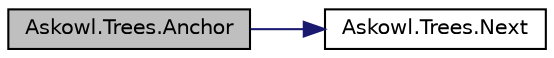 digraph "Askowl.Trees.Anchor"
{
 // INTERACTIVE_SVG=YES
  bgcolor="transparent";
  edge [fontname="Helvetica",fontsize="10",labelfontname="Helvetica",labelfontsize="10"];
  node [fontname="Helvetica",fontsize="10",shape=record];
  rankdir="LR";
  Node2 [label="Askowl.Trees.Anchor",height=0.2,width=0.4,color="black", fillcolor="grey75", style="filled", fontcolor="black"];
  Node2 -> Node3 [color="midnightblue",fontsize="10",style="solid",fontname="Helvetica"];
  Node3 [label="Askowl.Trees.Next",height=0.2,width=0.4,color="black",URL="$class_askowl_1_1_trees.html#a28aa9fc59b9edbab73f6c91f12fbb92b",tooltip="See To "];
}
